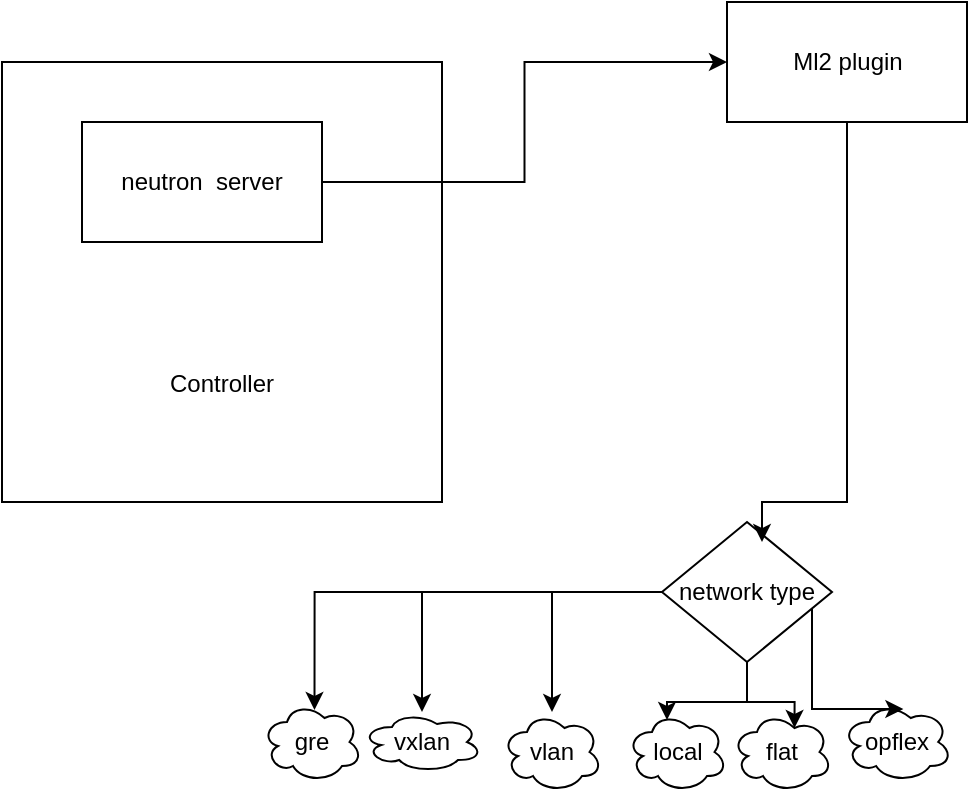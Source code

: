 <mxfile version="14.0.3" type="github"><diagram id="hdf4b1QH8LKGFeJDEG9N" name="Page-1"><mxGraphModel dx="1186" dy="706" grid="1" gridSize="10" guides="1" tooltips="1" connect="1" arrows="1" fold="1" page="1" pageScale="1" pageWidth="850" pageHeight="1100" math="0" shadow="0"><root><mxCell id="0"/><mxCell id="1" parent="0"/><mxCell id="AvI9tbjsRGWZKgVIBwAu-3" value="&amp;nbsp; &amp;nbsp; &amp;nbsp; &amp;nbsp; &amp;nbsp; &amp;nbsp; &amp;nbsp; &amp;nbsp; &amp;nbsp; &amp;nbsp; &amp;nbsp; &amp;nbsp; &amp;nbsp; &amp;nbsp; &amp;nbsp; &amp;nbsp; &amp;nbsp; &amp;nbsp; &amp;nbsp; &amp;nbsp;&lt;br&gt;&lt;br&gt;&lt;br&gt;&lt;br&gt;&lt;br&gt;&lt;br&gt;&lt;br&gt;Controller" style="whiteSpace=wrap;html=1;aspect=fixed;" parent="1" vertex="1"><mxGeometry x="20" y="30" width="220" height="220" as="geometry"/></mxCell><mxCell id="AvI9tbjsRGWZKgVIBwAu-2" style="edgeStyle=orthogonalEdgeStyle;rounded=0;orthogonalLoop=1;jettySize=auto;html=1;" parent="1" source="AvI9tbjsRGWZKgVIBwAu-1" edge="1" target="2JcLHeLOALzkYP2v6Onk-7"><mxGeometry relative="1" as="geometry"><mxPoint x="300" y="90" as="targetPoint"/></mxGeometry></mxCell><mxCell id="AvI9tbjsRGWZKgVIBwAu-1" value="neutron&amp;nbsp; server" style="rounded=0;whiteSpace=wrap;html=1;" parent="1" vertex="1"><mxGeometry x="60" y="60" width="120" height="60" as="geometry"/></mxCell><mxCell id="AvI9tbjsRGWZKgVIBwAu-5" value="opflex" style="ellipse;shape=cloud;whiteSpace=wrap;html=1;" parent="1" vertex="1"><mxGeometry x="440" y="350" width="55" height="40" as="geometry"/></mxCell><mxCell id="AvI9tbjsRGWZKgVIBwAu-10" style="edgeStyle=orthogonalEdgeStyle;rounded=0;orthogonalLoop=1;jettySize=auto;html=1;entryX=0.558;entryY=0.088;entryDx=0;entryDy=0;entryPerimeter=0;" parent="1" source="AvI9tbjsRGWZKgVIBwAu-8" target="AvI9tbjsRGWZKgVIBwAu-5" edge="1"><mxGeometry relative="1" as="geometry"><mxPoint x="425" y="240" as="targetPoint"/><Array as="points"><mxPoint x="425" y="297"/></Array></mxGeometry></mxCell><mxCell id="2JcLHeLOALzkYP2v6Onk-4" style="edgeStyle=orthogonalEdgeStyle;rounded=0;orthogonalLoop=1;jettySize=auto;html=1;entryX=0.525;entryY=0.1;entryDx=0;entryDy=0;entryPerimeter=0;" edge="1" parent="1" source="AvI9tbjsRGWZKgVIBwAu-8" target="2JcLHeLOALzkYP2v6Onk-3"><mxGeometry relative="1" as="geometry"/></mxCell><mxCell id="2JcLHeLOALzkYP2v6Onk-5" style="edgeStyle=orthogonalEdgeStyle;rounded=0;orthogonalLoop=1;jettySize=auto;html=1;" edge="1" parent="1" source="AvI9tbjsRGWZKgVIBwAu-8" target="2JcLHeLOALzkYP2v6Onk-1"><mxGeometry relative="1" as="geometry"/></mxCell><mxCell id="2JcLHeLOALzkYP2v6Onk-6" style="edgeStyle=orthogonalEdgeStyle;rounded=0;orthogonalLoop=1;jettySize=auto;html=1;" edge="1" parent="1" source="AvI9tbjsRGWZKgVIBwAu-8" target="2JcLHeLOALzkYP2v6Onk-2"><mxGeometry relative="1" as="geometry"/></mxCell><mxCell id="2JcLHeLOALzkYP2v6Onk-12" style="edgeStyle=orthogonalEdgeStyle;rounded=0;orthogonalLoop=1;jettySize=auto;html=1;entryX=0.4;entryY=0.1;entryDx=0;entryDy=0;entryPerimeter=0;" edge="1" parent="1" source="AvI9tbjsRGWZKgVIBwAu-8" target="2JcLHeLOALzkYP2v6Onk-11"><mxGeometry relative="1" as="geometry"/></mxCell><mxCell id="2JcLHeLOALzkYP2v6Onk-14" style="edgeStyle=orthogonalEdgeStyle;rounded=0;orthogonalLoop=1;jettySize=auto;html=1;entryX=0.625;entryY=0.2;entryDx=0;entryDy=0;entryPerimeter=0;" edge="1" parent="1" source="AvI9tbjsRGWZKgVIBwAu-8" target="2JcLHeLOALzkYP2v6Onk-13"><mxGeometry relative="1" as="geometry"/></mxCell><mxCell id="AvI9tbjsRGWZKgVIBwAu-8" value="network type" style="rhombus;whiteSpace=wrap;html=1;" parent="1" vertex="1"><mxGeometry x="350" y="260" width="85" height="70" as="geometry"/></mxCell><mxCell id="2JcLHeLOALzkYP2v6Onk-1" value="vxlan" style="ellipse;shape=cloud;whiteSpace=wrap;html=1;" vertex="1" parent="1"><mxGeometry x="200" y="355" width="60" height="30" as="geometry"/></mxCell><mxCell id="2JcLHeLOALzkYP2v6Onk-2" value="vlan" style="ellipse;shape=cloud;whiteSpace=wrap;html=1;" vertex="1" parent="1"><mxGeometry x="270" y="355" width="50" height="40" as="geometry"/></mxCell><mxCell id="2JcLHeLOALzkYP2v6Onk-3" value="gre" style="ellipse;shape=cloud;whiteSpace=wrap;html=1;" vertex="1" parent="1"><mxGeometry x="150" y="350" width="50" height="40" as="geometry"/></mxCell><mxCell id="2JcLHeLOALzkYP2v6Onk-10" style="edgeStyle=orthogonalEdgeStyle;rounded=0;orthogonalLoop=1;jettySize=auto;html=1;" edge="1" parent="1" source="2JcLHeLOALzkYP2v6Onk-7"><mxGeometry relative="1" as="geometry"><mxPoint x="400" y="270" as="targetPoint"/><Array as="points"><mxPoint x="443" y="250"/><mxPoint x="400" y="250"/></Array></mxGeometry></mxCell><mxCell id="2JcLHeLOALzkYP2v6Onk-7" value="Ml2 plugin" style="rounded=0;whiteSpace=wrap;html=1;" vertex="1" parent="1"><mxGeometry x="382.5" width="120" height="60" as="geometry"/></mxCell><mxCell id="2JcLHeLOALzkYP2v6Onk-11" value="local" style="ellipse;shape=cloud;whiteSpace=wrap;html=1;" vertex="1" parent="1"><mxGeometry x="332.5" y="355" width="50" height="40" as="geometry"/></mxCell><mxCell id="2JcLHeLOALzkYP2v6Onk-13" value="flat" style="ellipse;shape=cloud;whiteSpace=wrap;html=1;" vertex="1" parent="1"><mxGeometry x="385" y="355" width="50" height="40" as="geometry"/></mxCell></root></mxGraphModel></diagram></mxfile>